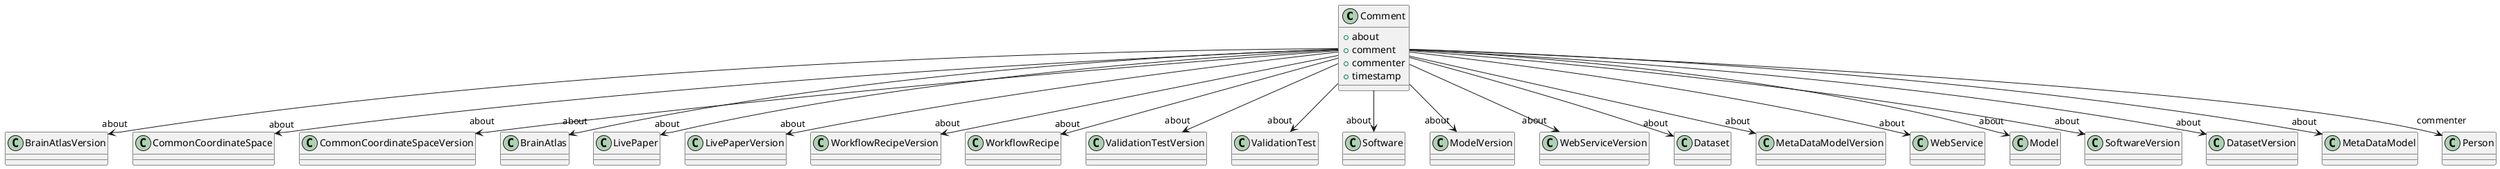 @startuml
class Comment {
+about
+comment
+commenter
+timestamp

}
Comment -d-> "about" BrainAtlasVersion
Comment -d-> "about" CommonCoordinateSpace
Comment -d-> "about" CommonCoordinateSpaceVersion
Comment -d-> "about" BrainAtlas
Comment -d-> "about" LivePaper
Comment -d-> "about" LivePaperVersion
Comment -d-> "about" WorkflowRecipeVersion
Comment -d-> "about" WorkflowRecipe
Comment -d-> "about" ValidationTestVersion
Comment -d-> "about" ValidationTest
Comment -d-> "about" Software
Comment -d-> "about" ModelVersion
Comment -d-> "about" WebServiceVersion
Comment -d-> "about" Dataset
Comment -d-> "about" MetaDataModelVersion
Comment -d-> "about" WebService
Comment -d-> "about" Model
Comment -d-> "about" SoftwareVersion
Comment -d-> "about" DatasetVersion
Comment -d-> "about" MetaDataModel
Comment -d-> "commenter" Person

@enduml